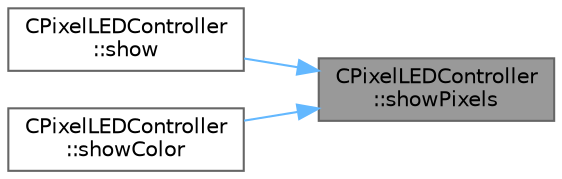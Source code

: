 digraph "CPixelLEDController::showPixels"
{
 // INTERACTIVE_SVG=YES
 // LATEX_PDF_SIZE
  bgcolor="transparent";
  edge [fontname=Helvetica,fontsize=10,labelfontname=Helvetica,labelfontsize=10];
  node [fontname=Helvetica,fontsize=10,shape=box,height=0.2,width=0.4];
  rankdir="RL";
  Node1 [id="Node000001",label="CPixelLEDController\l::showPixels",height=0.2,width=0.4,color="gray40", fillcolor="grey60", style="filled", fontcolor="black",tooltip="Send the LED data to the strip."];
  Node1 -> Node2 [id="edge1_Node000001_Node000002",dir="back",color="steelblue1",style="solid",tooltip=" "];
  Node2 [id="Node000002",label="CPixelLEDController\l::show",height=0.2,width=0.4,color="grey40", fillcolor="white", style="filled",URL="$d0/dc9/class_c_pixel_l_e_d_controller_af68ac3dc99e466b6f1b71dc1f5f1bd06.html#af68ac3dc99e466b6f1b71dc1f5f1bd06",tooltip="Write the passed in RGB data out to the LEDs managed by this controller."];
  Node1 -> Node3 [id="edge2_Node000001_Node000003",dir="back",color="steelblue1",style="solid",tooltip=" "];
  Node3 [id="Node000003",label="CPixelLEDController\l::showColor",height=0.2,width=0.4,color="grey40", fillcolor="white", style="filled",URL="$d0/dc9/class_c_pixel_l_e_d_controller_aab8df51126298945b1c08385b7b4cac1.html#aab8df51126298945b1c08385b7b4cac1",tooltip="Set all the LEDs on the controller to a given color."];
}
